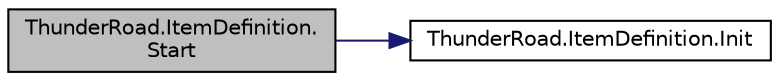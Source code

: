 digraph "ThunderRoad.ItemDefinition.Start"
{
 // LATEX_PDF_SIZE
  edge [fontname="Helvetica",fontsize="10",labelfontname="Helvetica",labelfontsize="10"];
  node [fontname="Helvetica",fontsize="10",shape=record];
  rankdir="LR";
  Node1 [label="ThunderRoad.ItemDefinition.\lStart",height=0.2,width=0.4,color="black", fillcolor="grey75", style="filled", fontcolor="black",tooltip="Starts this instance."];
  Node1 -> Node2 [color="midnightblue",fontsize="10",style="solid",fontname="Helvetica"];
  Node2 [label="ThunderRoad.ItemDefinition.Init",height=0.2,width=0.4,color="black", fillcolor="white", style="filled",URL="$class_thunder_road_1_1_item_definition.html#a784eaf8fb30a885f14d6b2acb34cd51b",tooltip="Initializes this instance."];
}
